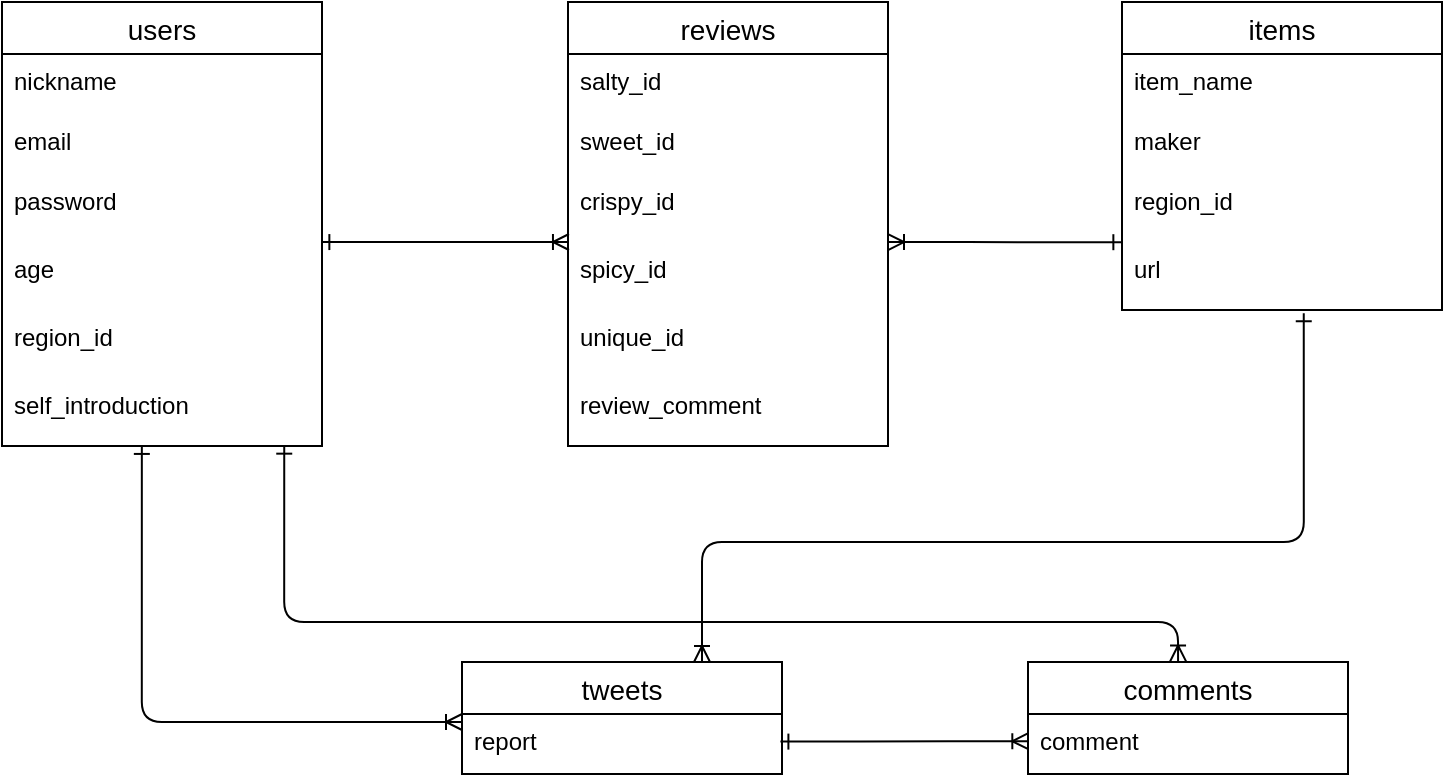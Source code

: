 <mxfile>
    <diagram id="5u4DCJOUtVR5LhuTTYBo" name="ページ1">
        <mxGraphModel dx="878" dy="602" grid="1" gridSize="10" guides="1" tooltips="1" connect="1" arrows="1" fold="1" page="1" pageScale="1" pageWidth="827" pageHeight="1169" math="0" shadow="0">
            <root>
                <mxCell id="0"/>
                <mxCell id="1" parent="0"/>
                <mxCell id="2" value="users" style="swimlane;fontStyle=0;childLayout=stackLayout;horizontal=1;startSize=26;horizontalStack=0;resizeParent=1;resizeParentMax=0;resizeLast=0;collapsible=1;marginBottom=0;align=center;fontSize=14;" vertex="1" parent="1">
                    <mxGeometry x="50" y="120" width="160" height="222" as="geometry"/>
                </mxCell>
                <mxCell id="3" value="nickname" style="text;strokeColor=none;fillColor=none;spacingLeft=4;spacingRight=4;overflow=hidden;rotatable=0;points=[[0,0.5],[1,0.5]];portConstraint=eastwest;fontSize=12;" vertex="1" parent="2">
                    <mxGeometry y="26" width="160" height="30" as="geometry"/>
                </mxCell>
                <mxCell id="4" value="email" style="text;strokeColor=none;fillColor=none;spacingLeft=4;spacingRight=4;overflow=hidden;rotatable=0;points=[[0,0.5],[1,0.5]];portConstraint=eastwest;fontSize=12;" vertex="1" parent="2">
                    <mxGeometry y="56" width="160" height="30" as="geometry"/>
                </mxCell>
                <mxCell id="5" value="password" style="text;strokeColor=none;fillColor=none;spacingLeft=4;spacingRight=4;overflow=hidden;rotatable=0;points=[[0,0.5],[1,0.5]];portConstraint=eastwest;fontSize=12;" vertex="1" parent="2">
                    <mxGeometry y="86" width="160" height="34" as="geometry"/>
                </mxCell>
                <mxCell id="6" value="age" style="text;strokeColor=none;fillColor=none;spacingLeft=4;spacingRight=4;overflow=hidden;rotatable=0;points=[[0,0.5],[1,0.5]];portConstraint=eastwest;fontSize=12;" vertex="1" parent="2">
                    <mxGeometry y="120" width="160" height="34" as="geometry"/>
                </mxCell>
                <mxCell id="7" value="region_id&#10;" style="text;strokeColor=none;fillColor=none;spacingLeft=4;spacingRight=4;overflow=hidden;rotatable=0;points=[[0,0.5],[1,0.5]];portConstraint=eastwest;fontSize=12;" vertex="1" parent="2">
                    <mxGeometry y="154" width="160" height="34" as="geometry"/>
                </mxCell>
                <mxCell id="8" value="self_introduction" style="text;strokeColor=none;fillColor=none;spacingLeft=4;spacingRight=4;overflow=hidden;rotatable=0;points=[[0,0.5],[1,0.5]];portConstraint=eastwest;fontSize=12;" vertex="1" parent="2">
                    <mxGeometry y="188" width="160" height="34" as="geometry"/>
                </mxCell>
                <mxCell id="9" value="items" style="swimlane;fontStyle=0;childLayout=stackLayout;horizontal=1;startSize=26;horizontalStack=0;resizeParent=1;resizeParentMax=0;resizeLast=0;collapsible=1;marginBottom=0;align=center;fontSize=14;" vertex="1" parent="1">
                    <mxGeometry x="610" y="120" width="160" height="154" as="geometry"/>
                </mxCell>
                <mxCell id="10" value="item_name" style="text;strokeColor=none;fillColor=none;spacingLeft=4;spacingRight=4;overflow=hidden;rotatable=0;points=[[0,0.5],[1,0.5]];portConstraint=eastwest;fontSize=12;" vertex="1" parent="9">
                    <mxGeometry y="26" width="160" height="30" as="geometry"/>
                </mxCell>
                <mxCell id="11" value="maker" style="text;strokeColor=none;fillColor=none;spacingLeft=4;spacingRight=4;overflow=hidden;rotatable=0;points=[[0,0.5],[1,0.5]];portConstraint=eastwest;fontSize=12;" vertex="1" parent="9">
                    <mxGeometry y="56" width="160" height="30" as="geometry"/>
                </mxCell>
                <mxCell id="12" value="region_id" style="text;strokeColor=none;fillColor=none;spacingLeft=4;spacingRight=4;overflow=hidden;rotatable=0;points=[[0,0.5],[1,0.5]];portConstraint=eastwest;fontSize=12;" vertex="1" parent="9">
                    <mxGeometry y="86" width="160" height="34" as="geometry"/>
                </mxCell>
                <mxCell id="15" value="url" style="text;strokeColor=none;fillColor=none;spacingLeft=4;spacingRight=4;overflow=hidden;rotatable=0;points=[[0,0.5],[1,0.5]];portConstraint=eastwest;fontSize=12;" vertex="1" parent="9">
                    <mxGeometry y="120" width="160" height="34" as="geometry"/>
                </mxCell>
                <mxCell id="16" value="reviews" style="swimlane;fontStyle=0;childLayout=stackLayout;horizontal=1;startSize=26;horizontalStack=0;resizeParent=1;resizeParentMax=0;resizeLast=0;collapsible=1;marginBottom=0;align=center;fontSize=14;" vertex="1" parent="1">
                    <mxGeometry x="333" y="120" width="160" height="222" as="geometry"/>
                </mxCell>
                <mxCell id="17" value="salty_id" style="text;strokeColor=none;fillColor=none;spacingLeft=4;spacingRight=4;overflow=hidden;rotatable=0;points=[[0,0.5],[1,0.5]];portConstraint=eastwest;fontSize=12;" vertex="1" parent="16">
                    <mxGeometry y="26" width="160" height="30" as="geometry"/>
                </mxCell>
                <mxCell id="18" value="sweet_id" style="text;strokeColor=none;fillColor=none;spacingLeft=4;spacingRight=4;overflow=hidden;rotatable=0;points=[[0,0.5],[1,0.5]];portConstraint=eastwest;fontSize=12;" vertex="1" parent="16">
                    <mxGeometry y="56" width="160" height="30" as="geometry"/>
                </mxCell>
                <mxCell id="21" value="crispy_id" style="text;strokeColor=none;fillColor=none;spacingLeft=4;spacingRight=4;overflow=hidden;rotatable=0;points=[[0,0.5],[1,0.5]];portConstraint=eastwest;fontSize=12;" vertex="1" parent="16">
                    <mxGeometry y="86" width="160" height="34" as="geometry"/>
                </mxCell>
                <mxCell id="19" value="spicy_id" style="text;strokeColor=none;fillColor=none;spacingLeft=4;spacingRight=4;overflow=hidden;rotatable=0;points=[[0,0.5],[1,0.5]];portConstraint=eastwest;fontSize=12;" vertex="1" parent="16">
                    <mxGeometry y="120" width="160" height="34" as="geometry"/>
                </mxCell>
                <mxCell id="20" value="unique_id" style="text;strokeColor=none;fillColor=none;spacingLeft=4;spacingRight=4;overflow=hidden;rotatable=0;points=[[0,0.5],[1,0.5]];portConstraint=eastwest;fontSize=12;" vertex="1" parent="16">
                    <mxGeometry y="154" width="160" height="34" as="geometry"/>
                </mxCell>
                <mxCell id="22" value="review_comment" style="text;strokeColor=none;fillColor=none;spacingLeft=4;spacingRight=4;overflow=hidden;rotatable=0;points=[[0,0.5],[1,0.5]];portConstraint=eastwest;fontSize=12;" vertex="1" parent="16">
                    <mxGeometry y="188" width="160" height="34" as="geometry"/>
                </mxCell>
                <mxCell id="23" value="tweets" style="swimlane;fontStyle=0;childLayout=stackLayout;horizontal=1;startSize=26;horizontalStack=0;resizeParent=1;resizeParentMax=0;resizeLast=0;collapsible=1;marginBottom=0;align=center;fontSize=14;" vertex="1" parent="1">
                    <mxGeometry x="280" y="450" width="160" height="56" as="geometry"/>
                </mxCell>
                <mxCell id="24" value="report" style="text;strokeColor=none;fillColor=none;spacingLeft=4;spacingRight=4;overflow=hidden;rotatable=0;points=[[0,0.5],[1,0.5]];portConstraint=eastwest;fontSize=12;" vertex="1" parent="23">
                    <mxGeometry y="26" width="160" height="30" as="geometry"/>
                </mxCell>
                <mxCell id="30" value="comments" style="swimlane;fontStyle=0;childLayout=stackLayout;horizontal=1;startSize=26;horizontalStack=0;resizeParent=1;resizeParentMax=0;resizeLast=0;collapsible=1;marginBottom=0;align=center;fontSize=14;" vertex="1" parent="1">
                    <mxGeometry x="563" y="450" width="160" height="56" as="geometry"/>
                </mxCell>
                <mxCell id="31" value="comment" style="text;strokeColor=none;fillColor=none;spacingLeft=4;spacingRight=4;overflow=hidden;rotatable=0;points=[[0,0.5],[1,0.5]];portConstraint=eastwest;fontSize=12;" vertex="1" parent="30">
                    <mxGeometry y="26" width="160" height="30" as="geometry"/>
                </mxCell>
                <mxCell id="34" value="" style="edgeStyle=entityRelationEdgeStyle;fontSize=12;html=1;endArrow=ERoneToMany;startArrow=ERone;entryX=0.003;entryY=0;entryDx=0;entryDy=0;entryPerimeter=0;exitX=0.998;exitY=0.001;exitDx=0;exitDy=0;exitPerimeter=0;endFill=0;startFill=0;" edge="1" parent="1" source="6" target="19">
                    <mxGeometry width="100" height="100" relative="1" as="geometry">
                        <mxPoint x="210" y="247" as="sourcePoint"/>
                        <mxPoint x="320" y="250" as="targetPoint"/>
                    </mxGeometry>
                </mxCell>
                <mxCell id="35" value="" style="fontSize=12;html=1;endArrow=ERone;startArrow=ERoneToMany;entryX=0.437;entryY=0.999;entryDx=0;entryDy=0;entryPerimeter=0;strokeColor=default;edgeStyle=orthogonalEdgeStyle;startFill=0;endFill=0;" edge="1" parent="1" source="24" target="8">
                    <mxGeometry width="100" height="100" relative="1" as="geometry">
                        <mxPoint x="120" y="390" as="sourcePoint"/>
                        <mxPoint x="233.8" y="390" as="targetPoint"/>
                        <Array as="points">
                            <mxPoint x="120" y="480"/>
                        </Array>
                    </mxGeometry>
                </mxCell>
                <mxCell id="37" value="" style="edgeStyle=entityRelationEdgeStyle;fontSize=12;html=1;endArrow=ERoneToMany;startArrow=ERone;endFill=0;startFill=0;exitX=0.995;exitY=0.46;exitDx=0;exitDy=0;exitPerimeter=0;entryX=0.001;entryY=0.453;entryDx=0;entryDy=0;entryPerimeter=0;" edge="1" parent="1" source="24" target="31">
                    <mxGeometry width="100" height="100" relative="1" as="geometry">
                        <mxPoint x="450" y="490" as="sourcePoint"/>
                        <mxPoint x="550" y="490" as="targetPoint"/>
                    </mxGeometry>
                </mxCell>
                <mxCell id="38" value="" style="edgeStyle=entityRelationEdgeStyle;fontSize=12;html=1;endArrow=ERone;startArrow=ERoneToMany;entryX=-0.002;entryY=0.003;entryDx=0;entryDy=0;entryPerimeter=0;exitX=0.998;exitY=0.001;exitDx=0;exitDy=0;exitPerimeter=0;endFill=0;startFill=0;" edge="1" parent="1" target="15">
                    <mxGeometry width="100" height="100" relative="1" as="geometry">
                        <mxPoint x="493.0" y="240.034" as="sourcePoint"/>
                        <mxPoint x="616.8" y="240" as="targetPoint"/>
                    </mxGeometry>
                </mxCell>
                <mxCell id="39" value="" style="fontSize=12;html=1;endArrow=ERone;startArrow=ERoneToMany;strokeColor=default;edgeStyle=orthogonalEdgeStyle;startFill=0;endFill=0;entryX=0.882;entryY=0.995;entryDx=0;entryDy=0;entryPerimeter=0;exitX=0.469;exitY=-0.005;exitDx=0;exitDy=0;exitPerimeter=0;" edge="1" parent="1" source="30" target="8">
                    <mxGeometry width="100" height="100" relative="1" as="geometry">
                        <mxPoint x="640.833" y="430" as="sourcePoint"/>
                        <mxPoint x="191" y="350" as="targetPoint"/>
                        <Array as="points">
                            <mxPoint x="638" y="430"/>
                            <mxPoint x="191" y="430"/>
                        </Array>
                    </mxGeometry>
                </mxCell>
                <mxCell id="45" value="" style="fontSize=12;html=1;endArrow=ERone;startArrow=ERoneToMany;strokeColor=default;edgeStyle=orthogonalEdgeStyle;startFill=0;endFill=0;entryX=0.568;entryY=1.048;entryDx=0;entryDy=0;entryPerimeter=0;exitX=0.75;exitY=0;exitDx=0;exitDy=0;" edge="1" parent="1" source="23" target="15">
                    <mxGeometry width="100" height="100" relative="1" as="geometry">
                        <mxPoint x="648.04" y="459.72" as="sourcePoint"/>
                        <mxPoint x="201.12" y="351.83" as="targetPoint"/>
                        <Array as="points">
                            <mxPoint x="400" y="390"/>
                            <mxPoint x="701" y="390"/>
                        </Array>
                    </mxGeometry>
                </mxCell>
            </root>
        </mxGraphModel>
    </diagram>
</mxfile>